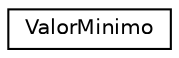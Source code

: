 digraph "Graphical Class Hierarchy"
{
 // LATEX_PDF_SIZE
  edge [fontname="Helvetica",fontsize="10",labelfontname="Helvetica",labelfontsize="10"];
  node [fontname="Helvetica",fontsize="10",shape=record];
  rankdir="LR";
  Node0 [label="ValorMinimo",height=0.2,width=0.4,color="black", fillcolor="white", style="filled",URL="$class_valor_minimo.html",tooltip="Padrão para codificação de valores mínimos."];
}
